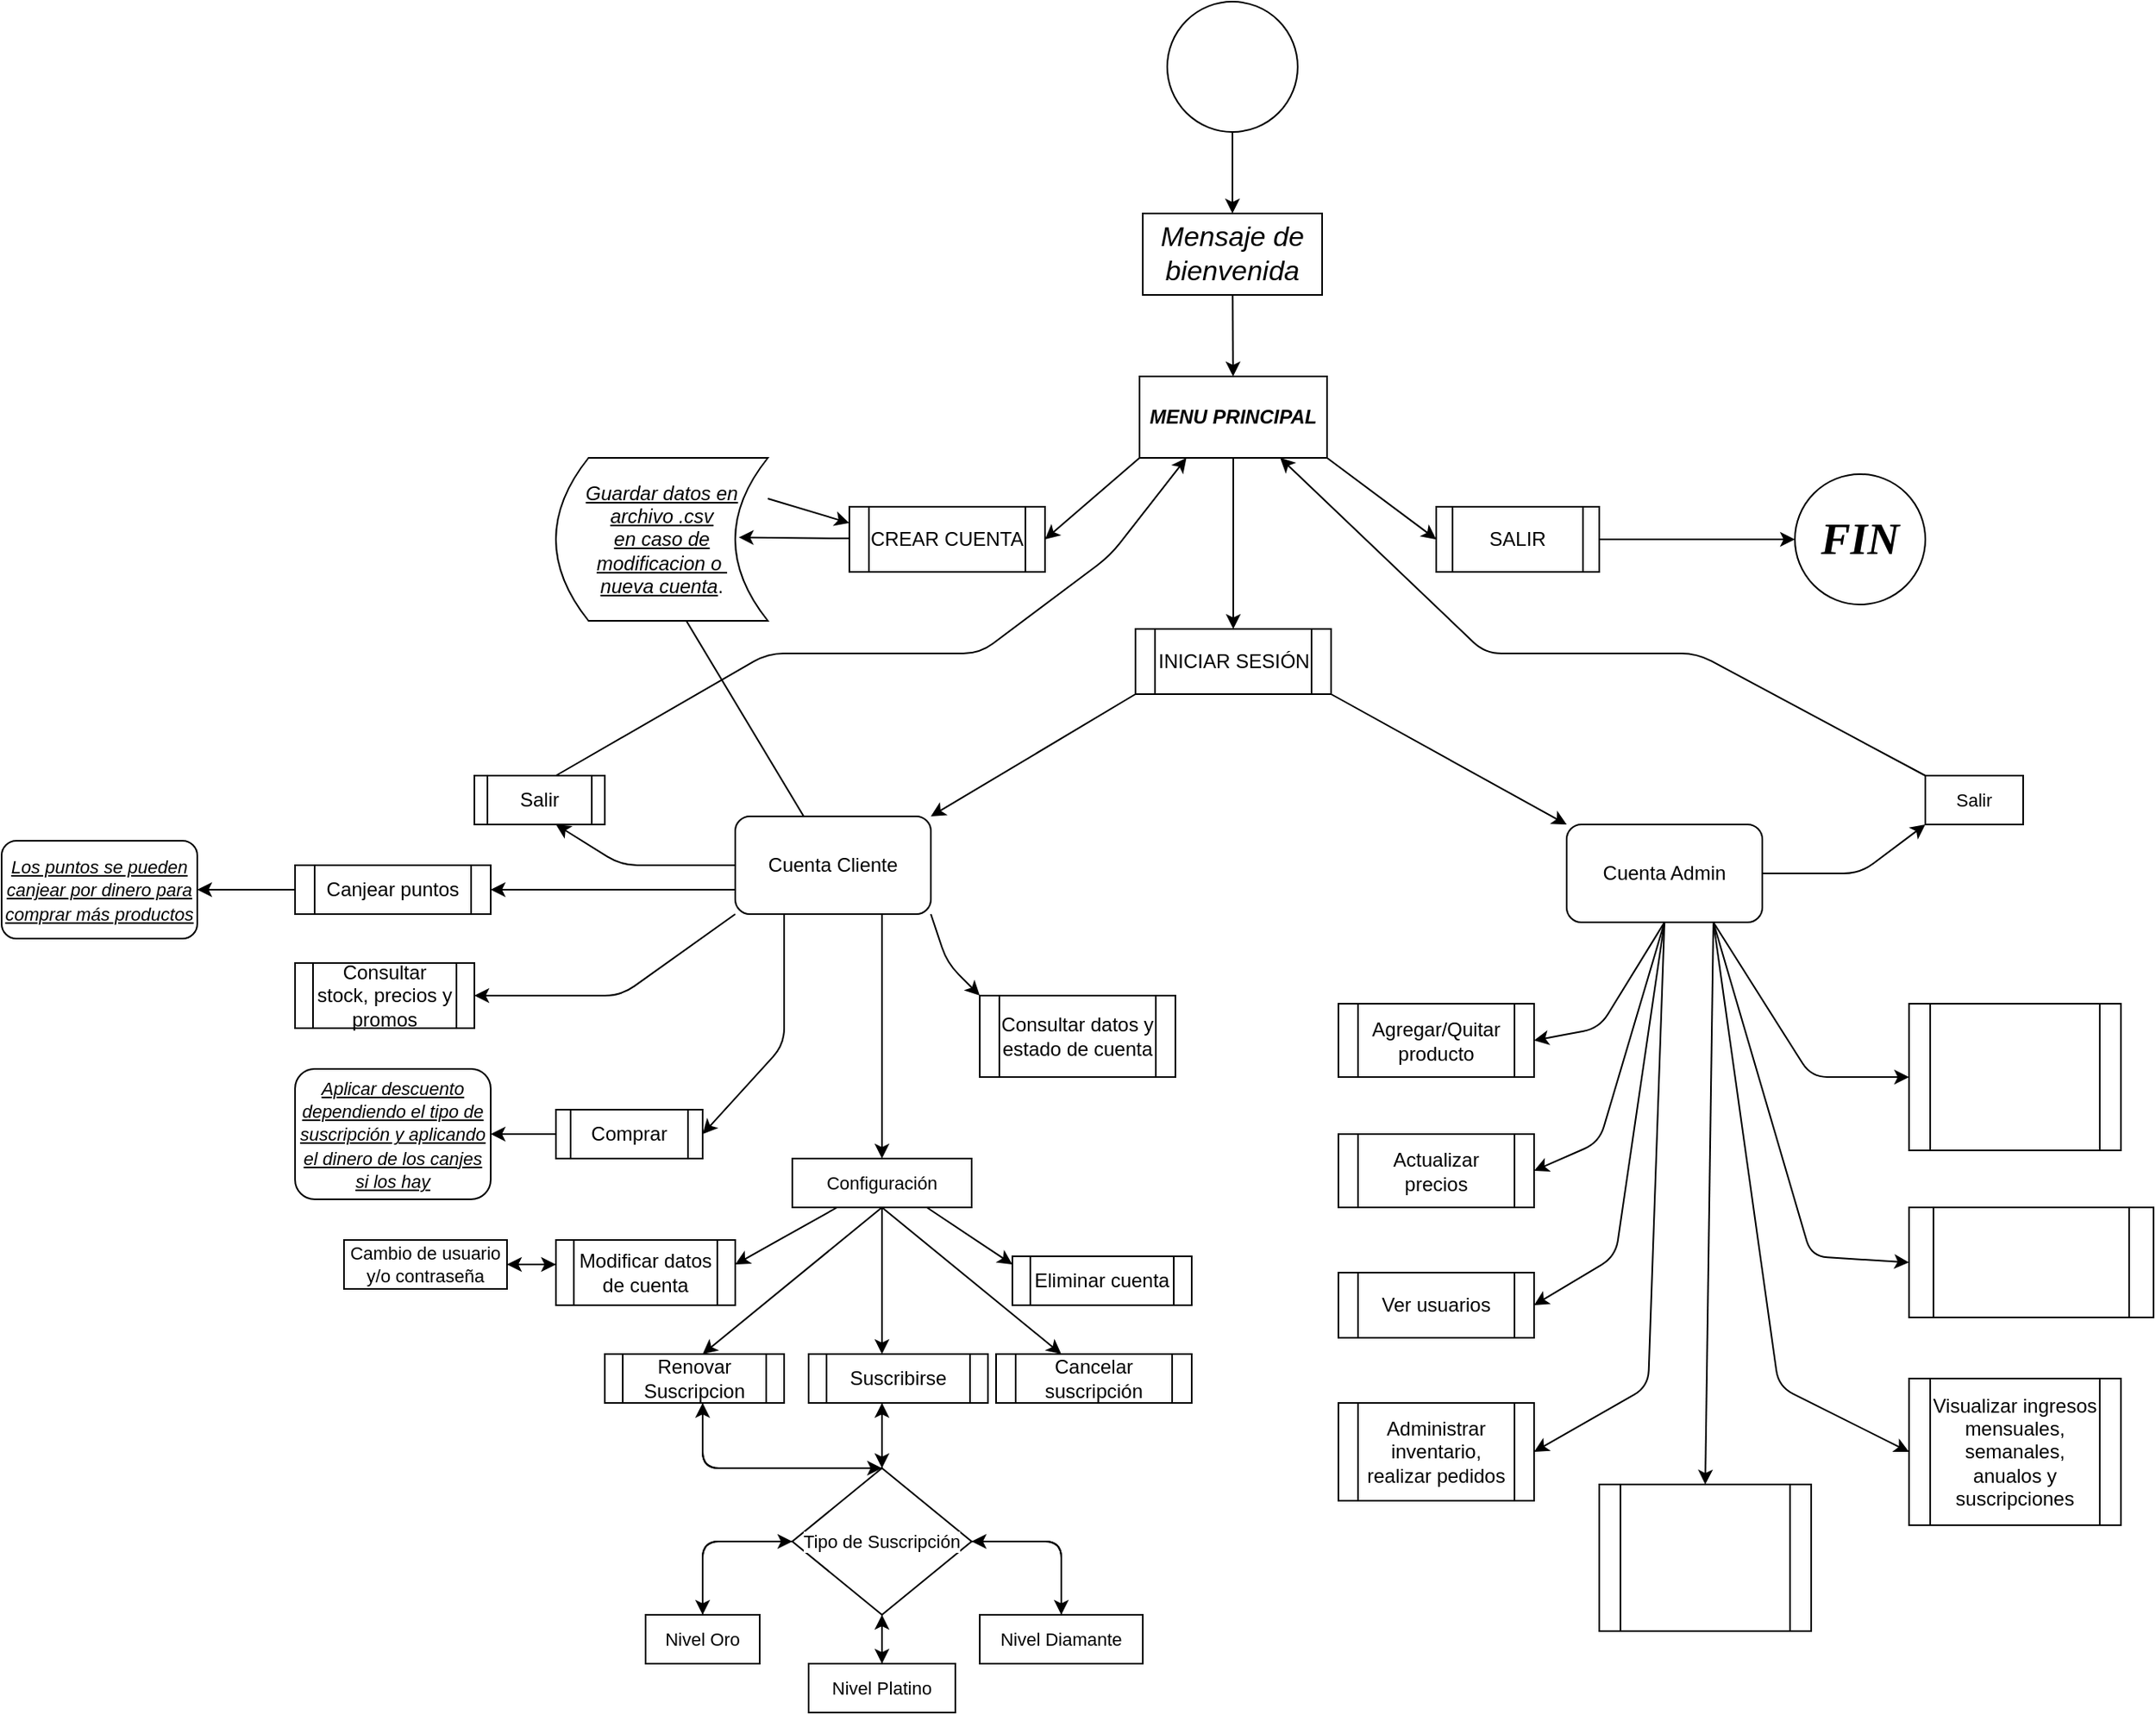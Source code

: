 <mxfile>
    <diagram id="Qs8rWXmbw6myIy3Pqrhe" name="Página-1">
        <mxGraphModel dx="1424" dy="268" grid="1" gridSize="10" guides="1" tooltips="1" connect="1" arrows="1" fold="1" page="1" pageScale="1" pageWidth="850" pageHeight="1100" background="light-dark(#FFFFFF,#FFFFFF)" math="0" shadow="0">
            <root>
                <mxCell id="0"/>
                <mxCell id="1" parent="0"/>
                <mxCell id="110" value="" style="edgeStyle=none;html=1;strokeColor=light-dark(#000000,#000000);" parent="1" source="3" target="109" edge="1">
                    <mxGeometry relative="1" as="geometry"/>
                </mxCell>
                <mxCell id="3" value="&lt;font face=&quot;Times New Roman&quot; style=&quot;font-size: 21px; color: light-dark(rgb(255, 255, 255), rgb(255, 253, 253));&quot;&gt;&lt;b style=&quot;&quot;&gt;&lt;i style=&quot;&quot;&gt;INICIO&lt;/i&gt;&lt;/b&gt;&lt;/font&gt;" style="ellipse;whiteSpace=wrap;html=1;aspect=fixed;" parent="1" vertex="1">
                    <mxGeometry x="385" y="10" width="80" height="80" as="geometry"/>
                </mxCell>
                <mxCell id="115" value="" style="edgeStyle=none;html=1;strokeColor=light-dark(#000000,#000000);" parent="1" source="109" target="114" edge="1">
                    <mxGeometry relative="1" as="geometry"/>
                </mxCell>
                <mxCell id="109" value="&lt;i&gt;&lt;font style=&quot;font-size: 17px;&quot;&gt;Mensaje de bienvenida&lt;/font&gt;&lt;/i&gt;" style="rounded=0;whiteSpace=wrap;html=1;" parent="1" vertex="1">
                    <mxGeometry x="370" y="140" width="110" height="50" as="geometry"/>
                </mxCell>
                <mxCell id="118" value="" style="edgeStyle=none;html=1;strokeColor=light-dark(#000000,#000000);" parent="1" source="111" target="117" edge="1">
                    <mxGeometry relative="1" as="geometry"/>
                </mxCell>
                <mxCell id="111" value="SALIR" style="shape=process;whiteSpace=wrap;html=1;backgroundOutline=1;" parent="1" vertex="1">
                    <mxGeometry x="550" y="320" width="100" height="40" as="geometry"/>
                </mxCell>
                <mxCell id="131" style="edgeStyle=none;html=1;exitX=0;exitY=1;exitDx=0;exitDy=0;entryX=1;entryY=0;entryDx=0;entryDy=0;strokeColor=light-dark(#000000,#000000);" parent="1" source="112" target="14" edge="1">
                    <mxGeometry relative="1" as="geometry"/>
                </mxCell>
                <mxCell id="132" style="edgeStyle=none;html=1;exitX=1;exitY=1;exitDx=0;exitDy=0;entryX=0;entryY=0;entryDx=0;entryDy=0;strokeColor=light-dark(#000000,#000000);" parent="1" source="112" target="15" edge="1">
                    <mxGeometry relative="1" as="geometry"/>
                </mxCell>
                <mxCell id="112" value="INICIAR SESIÓN" style="shape=process;whiteSpace=wrap;html=1;backgroundOutline=1;" parent="1" vertex="1">
                    <mxGeometry x="365.5" y="395" width="120" height="40" as="geometry"/>
                </mxCell>
                <mxCell id="123" value="" style="edgeStyle=none;html=1;strokeColor=light-dark(#000000,#000000);entryX=0.863;entryY=0.488;entryDx=0;entryDy=0;entryPerimeter=0;" parent="1" source="113" target="148" edge="1">
                    <mxGeometry relative="1" as="geometry">
                        <mxPoint x="120" y="340" as="targetPoint"/>
                    </mxGeometry>
                </mxCell>
                <mxCell id="113" value="CREAR CUENTA" style="shape=process;whiteSpace=wrap;html=1;backgroundOutline=1;" parent="1" vertex="1">
                    <mxGeometry x="190" y="320" width="120" height="40" as="geometry"/>
                </mxCell>
                <mxCell id="124" style="edgeStyle=none;html=1;exitX=0;exitY=1;exitDx=0;exitDy=0;entryX=1;entryY=0.5;entryDx=0;entryDy=0;strokeColor=light-dark(#000000,#000000);" parent="1" source="114" target="113" edge="1">
                    <mxGeometry relative="1" as="geometry"/>
                </mxCell>
                <mxCell id="129" style="edgeStyle=none;html=1;exitX=1;exitY=1;exitDx=0;exitDy=0;entryX=0;entryY=0.5;entryDx=0;entryDy=0;strokeColor=light-dark(#000000,#000000);" parent="1" source="114" target="111" edge="1">
                    <mxGeometry relative="1" as="geometry"/>
                </mxCell>
                <mxCell id="130" style="edgeStyle=none;html=1;exitX=0.5;exitY=1;exitDx=0;exitDy=0;entryX=0.5;entryY=0;entryDx=0;entryDy=0;strokeColor=light-dark(#000000,#000000);" parent="1" source="114" target="112" edge="1">
                    <mxGeometry relative="1" as="geometry"/>
                </mxCell>
                <mxCell id="114" value="&lt;b&gt;&lt;i&gt;MENU PRINCIPAL&lt;/i&gt;&lt;/b&gt;" style="rounded=0;whiteSpace=wrap;html=1;" parent="1" vertex="1">
                    <mxGeometry x="368" y="240" width="115" height="50" as="geometry"/>
                </mxCell>
                <mxCell id="117" value="&lt;b&gt;&lt;i&gt;&lt;font face=&quot;Times New Roman&quot; style=&quot;font-size: 27px;&quot;&gt;FIN&lt;/font&gt;&lt;/i&gt;&lt;/b&gt;" style="ellipse;whiteSpace=wrap;html=1;" parent="1" vertex="1">
                    <mxGeometry x="770" y="300" width="80" height="80" as="geometry"/>
                </mxCell>
                <mxCell id="29" style="edgeStyle=none;shape=connector;rounded=1;html=1;exitX=0.75;exitY=1;exitDx=0;exitDy=0;entryX=0.5;entryY=0;entryDx=0;entryDy=0;strokeColor=light-dark(#000000,#000000);align=center;verticalAlign=middle;fontFamily=Helvetica;fontSize=11;fontColor=default;labelBackgroundColor=default;endArrow=classic;" parent="1" source="14" target="28" edge="1">
                    <mxGeometry relative="1" as="geometry"/>
                </mxCell>
                <mxCell id="107" value="" style="edgeStyle=none;html=1;" parent="1" source="14" edge="1">
                    <mxGeometry relative="1" as="geometry">
                        <mxPoint x="84.0" y="380" as="targetPoint"/>
                    </mxGeometry>
                </mxCell>
                <mxCell id="140" style="edgeStyle=none;html=1;exitX=0.25;exitY=1;exitDx=0;exitDy=0;entryX=1;entryY=0.5;entryDx=0;entryDy=0;strokeColor=light-dark(#000000,#000000);" parent="1" source="14" target="157" edge="1">
                    <mxGeometry relative="1" as="geometry">
                        <Array as="points">
                            <mxPoint x="150" y="650"/>
                        </Array>
                        <mxPoint x="95" y="705.0" as="targetPoint"/>
                    </mxGeometry>
                </mxCell>
                <mxCell id="141" style="edgeStyle=none;html=1;exitX=0;exitY=0.5;exitDx=0;exitDy=0;entryX=1;entryY=1;entryDx=0;entryDy=0;strokeColor=light-dark(#000000,#000000);" parent="1" source="14" edge="1">
                    <mxGeometry relative="1" as="geometry">
                        <Array as="points">
                            <mxPoint x="50" y="540"/>
                        </Array>
                        <mxPoint x="10" y="515.0" as="targetPoint"/>
                    </mxGeometry>
                </mxCell>
                <mxCell id="143" style="edgeStyle=none;html=1;exitX=0;exitY=0.75;exitDx=0;exitDy=0;entryX=1;entryY=0.5;entryDx=0;entryDy=0;strokeColor=light-dark(#000000,#000000);" parent="1" source="14" target="159" edge="1">
                    <mxGeometry relative="1" as="geometry">
                        <mxPoint x="-42.5" y="555.0" as="targetPoint"/>
                    </mxGeometry>
                </mxCell>
                <mxCell id="144" style="edgeStyle=none;html=1;exitX=0;exitY=1;exitDx=0;exitDy=0;entryX=1;entryY=0.5;entryDx=0;entryDy=0;strokeColor=light-dark(#000000,#000000);" parent="1" source="14" edge="1">
                    <mxGeometry relative="1" as="geometry">
                        <Array as="points">
                            <mxPoint x="50" y="620"/>
                        </Array>
                        <mxPoint x="-40" y="620.0" as="targetPoint"/>
                    </mxGeometry>
                </mxCell>
                <mxCell id="151" style="edgeStyle=none;html=1;exitX=1;exitY=1;exitDx=0;exitDy=0;entryX=0;entryY=0;entryDx=0;entryDy=0;strokeColor=light-dark(#000000,#000000);" parent="1" source="14" target="149" edge="1">
                    <mxGeometry relative="1" as="geometry">
                        <Array as="points">
                            <mxPoint x="250" y="600"/>
                        </Array>
                    </mxGeometry>
                </mxCell>
                <mxCell id="14" value="Cuenta Cliente" style="rounded=1;whiteSpace=wrap;html=1;container=0;" parent="1" vertex="1">
                    <mxGeometry x="120" y="510" width="120" height="60" as="geometry"/>
                </mxCell>
                <mxCell id="133" value="" style="edgeStyle=none;html=1;strokeColor=light-dark(#000000,#000000);" parent="1" target="87" edge="1">
                    <mxGeometry relative="1" as="geometry">
                        <mxPoint x="25" y="705.0" as="sourcePoint"/>
                    </mxGeometry>
                </mxCell>
                <mxCell id="135" style="edgeStyle=none;html=1;exitX=1;exitY=0;exitDx=0;exitDy=0;entryX=0.25;entryY=1;entryDx=0;entryDy=0;strokeColor=light-dark(#000000,#000000);" parent="1" target="114" edge="1">
                    <mxGeometry relative="1" as="geometry">
                        <Array as="points">
                            <mxPoint x="140" y="410"/>
                            <mxPoint x="270" y="410"/>
                            <mxPoint x="350" y="350"/>
                        </Array>
                        <mxPoint x="10" y="485.0" as="sourcePoint"/>
                    </mxGeometry>
                </mxCell>
                <mxCell id="45" style="edgeStyle=none;shape=connector;rounded=1;html=1;exitX=0;exitY=0.5;exitDx=0;exitDy=0;entryX=1;entryY=0.5;entryDx=0;entryDy=0;strokeColor=light-dark(#000000,#000000);align=center;verticalAlign=middle;fontFamily=Helvetica;fontSize=11;fontColor=default;labelBackgroundColor=default;endArrow=classic;" parent="1" target="85" edge="1">
                    <mxGeometry relative="1" as="geometry">
                        <mxPoint x="-515" y="250" as="targetPoint"/>
                        <mxPoint x="-137.5" y="555.0" as="sourcePoint"/>
                    </mxGeometry>
                </mxCell>
                <mxCell id="85" value="&lt;i style=&quot;font-size: 11px;&quot;&gt;&lt;u&gt;Los puntos se pueden canjear por dinero para comprar más productos&lt;/u&gt;&lt;/i&gt;" style="rounded=1;whiteSpace=wrap;html=1;" parent="1" vertex="1">
                    <mxGeometry x="-330" y="525" width="120" height="60" as="geometry"/>
                </mxCell>
                <mxCell id="87" value="&lt;i style=&quot;font-size: 11px;&quot;&gt;&lt;u&gt;Aplicar descuento dependiendo el tipo de suscripción y aplicando el dinero de los canjes si los hay&lt;/u&gt;&lt;/i&gt;" style="rounded=1;whiteSpace=wrap;html=1;" parent="1" vertex="1">
                    <mxGeometry x="-150" y="665" width="120" height="80" as="geometry"/>
                </mxCell>
                <mxCell id="146" style="edgeStyle=none;html=1;exitX=1;exitY=0.5;exitDx=0;exitDy=0;entryX=0;entryY=1;entryDx=0;entryDy=0;strokeColor=light-dark(#000000,#000000);" parent="1" source="15" target="136" edge="1">
                    <mxGeometry relative="1" as="geometry">
                        <Array as="points">
                            <mxPoint x="810" y="545"/>
                        </Array>
                    </mxGeometry>
                </mxCell>
                <mxCell id="171" style="edgeStyle=none;html=1;exitX=0.5;exitY=1;exitDx=0;exitDy=0;entryX=1;entryY=0.5;entryDx=0;entryDy=0;strokeColor=light-dark(#000000,#000000);" parent="1" source="15" target="165" edge="1">
                    <mxGeometry relative="1" as="geometry">
                        <Array as="points">
                            <mxPoint x="650" y="640"/>
                        </Array>
                    </mxGeometry>
                </mxCell>
                <mxCell id="172" style="edgeStyle=none;html=1;exitX=0.5;exitY=1;exitDx=0;exitDy=0;entryX=1;entryY=0.5;entryDx=0;entryDy=0;strokeColor=light-dark(#000000,#000000);" parent="1" source="15" target="164" edge="1">
                    <mxGeometry relative="1" as="geometry">
                        <Array as="points">
                            <mxPoint x="650" y="710"/>
                        </Array>
                    </mxGeometry>
                </mxCell>
                <mxCell id="173" style="edgeStyle=none;html=1;exitX=0.5;exitY=1;exitDx=0;exitDy=0;entryX=1;entryY=0.5;entryDx=0;entryDy=0;strokeColor=light-dark(#000000,#000000);" parent="1" source="15" target="161" edge="1">
                    <mxGeometry relative="1" as="geometry">
                        <Array as="points">
                            <mxPoint x="660" y="780"/>
                        </Array>
                    </mxGeometry>
                </mxCell>
                <mxCell id="174" style="edgeStyle=none;html=1;exitX=0.5;exitY=1;exitDx=0;exitDy=0;entryX=1;entryY=0.5;entryDx=0;entryDy=0;strokeColor=light-dark(#000000,#000000);" parent="1" source="15" target="163" edge="1">
                    <mxGeometry relative="1" as="geometry">
                        <Array as="points">
                            <mxPoint x="680" y="860"/>
                        </Array>
                    </mxGeometry>
                </mxCell>
                <mxCell id="176" style="edgeStyle=none;html=1;exitX=0.75;exitY=1;exitDx=0;exitDy=0;entryX=0;entryY=0.5;entryDx=0;entryDy=0;strokeColor=light-dark(#000000,#000000);" parent="1" source="15" target="166" edge="1">
                    <mxGeometry relative="1" as="geometry">
                        <Array as="points">
                            <mxPoint x="780" y="670"/>
                        </Array>
                    </mxGeometry>
                </mxCell>
                <mxCell id="177" style="edgeStyle=none;html=1;exitX=0.75;exitY=1;exitDx=0;exitDy=0;entryX=0;entryY=0.5;entryDx=0;entryDy=0;strokeColor=light-dark(#000000,#000000);" parent="1" source="15" target="167" edge="1">
                    <mxGeometry relative="1" as="geometry">
                        <Array as="points">
                            <mxPoint x="780" y="780"/>
                        </Array>
                    </mxGeometry>
                </mxCell>
                <mxCell id="178" style="edgeStyle=none;html=1;exitX=0.75;exitY=1;exitDx=0;exitDy=0;entryX=0;entryY=0.5;entryDx=0;entryDy=0;strokeColor=light-dark(#000000,#000000);" parent="1" source="15" target="162" edge="1">
                    <mxGeometry relative="1" as="geometry">
                        <Array as="points">
                            <mxPoint x="760" y="860"/>
                        </Array>
                    </mxGeometry>
                </mxCell>
                <mxCell id="179" style="edgeStyle=none;html=1;exitX=0.75;exitY=1;exitDx=0;exitDy=0;entryX=0.5;entryY=0;entryDx=0;entryDy=0;strokeColor=light-dark(#000000,#000000);" parent="1" source="15" target="168" edge="1">
                    <mxGeometry relative="1" as="geometry"/>
                </mxCell>
                <mxCell id="15" value="Cuenta Admin" style="rounded=1;whiteSpace=wrap;html=1;" parent="1" vertex="1">
                    <mxGeometry x="630" y="515" width="120" height="60" as="geometry"/>
                </mxCell>
                <mxCell id="76" style="edgeStyle=none;shape=connector;rounded=1;html=1;exitX=1;exitY=0.5;exitDx=0;exitDy=0;entryX=0;entryY=0.5;entryDx=0;entryDy=0;strokeColor=light-dark(#000000,#000000);align=center;verticalAlign=middle;fontFamily=Helvetica;fontSize=11;fontColor=default;labelBackgroundColor=default;endArrow=classic;" parent="1" source="46" edge="1">
                    <mxGeometry relative="1" as="geometry">
                        <mxPoint x="10" y="785.0" as="targetPoint"/>
                    </mxGeometry>
                </mxCell>
                <mxCell id="46" value="Cambio de usuario y/o contraseña" style="rounded=0;whiteSpace=wrap;html=1;fontFamily=Helvetica;fontSize=11;fontColor=default;labelBackgroundColor=default;" parent="1" vertex="1">
                    <mxGeometry x="-120" y="770" width="100" height="30" as="geometry"/>
                </mxCell>
                <mxCell id="47" style="edgeStyle=none;shape=connector;rounded=1;html=1;exitX=0;exitY=0.5;exitDx=0;exitDy=0;entryX=1;entryY=0.5;entryDx=0;entryDy=0;strokeColor=light-dark(#000000,#000000);align=center;verticalAlign=middle;fontFamily=Helvetica;fontSize=11;fontColor=default;labelBackgroundColor=default;endArrow=classic;" parent="1" target="46" edge="1">
                    <mxGeometry relative="1" as="geometry">
                        <mxPoint x="10" y="785.0" as="sourcePoint"/>
                    </mxGeometry>
                </mxCell>
                <mxCell id="137" style="edgeStyle=none;html=1;exitX=0;exitY=0;exitDx=0;exitDy=0;entryX=0.75;entryY=1;entryDx=0;entryDy=0;strokeColor=light-dark(#000000,#000000);" parent="1" source="136" target="114" edge="1">
                    <mxGeometry relative="1" as="geometry">
                        <Array as="points">
                            <mxPoint x="710" y="410"/>
                            <mxPoint x="580" y="410"/>
                        </Array>
                    </mxGeometry>
                </mxCell>
                <mxCell id="136" value="Salir" style="whiteSpace=wrap;html=1;fontFamily=Helvetica;fontSize=11;fontColor=default;labelBackgroundColor=default;container=0;" parent="1" vertex="1">
                    <mxGeometry x="850" y="485" width="60" height="30" as="geometry"/>
                </mxCell>
                <mxCell id="180" style="edgeStyle=none;html=1;exitX=1;exitY=0.25;exitDx=0;exitDy=0;entryX=0;entryY=0.25;entryDx=0;entryDy=0;strokeColor=light-dark(#000000,#000000);" edge="1" parent="1" source="148" target="113">
                    <mxGeometry relative="1" as="geometry"/>
                </mxCell>
                <mxCell id="148" value="&lt;i&gt;&lt;u&gt;Guardar datos en archivo .csv&lt;/u&gt;&lt;/i&gt;&lt;div&gt;&lt;i&gt;&lt;u&gt;en caso de modificacion o&amp;nbsp;&lt;/u&gt;&lt;/i&gt;&lt;/div&gt;&lt;div&gt;&lt;i&gt;&lt;u&gt;nueva cuenta&lt;/u&gt;&lt;/i&gt;.&lt;/div&gt;" style="shape=dataStorage;whiteSpace=wrap;html=1;fixedSize=1;" parent="1" vertex="1">
                    <mxGeometry x="10" y="290" width="130" height="100" as="geometry"/>
                </mxCell>
                <mxCell id="149" value="Consultar datos y estado de cuenta" style="shape=process;whiteSpace=wrap;html=1;backgroundOutline=1;" parent="1" vertex="1">
                    <mxGeometry x="270" y="620" width="120" height="50" as="geometry"/>
                </mxCell>
                <mxCell id="152" value="Modificar datos de cuenta" style="shape=process;whiteSpace=wrap;html=1;backgroundOutline=1;" parent="1" vertex="1">
                    <mxGeometry x="10" y="770" width="110" height="40" as="geometry"/>
                </mxCell>
                <mxCell id="59" value="" style="edgeStyle=none;shape=connector;rounded=1;html=1;strokeColor=light-dark(#000000,#000000);align=center;verticalAlign=middle;fontFamily=Helvetica;fontSize=11;fontColor=default;labelBackgroundColor=default;endArrow=classic;" parent="1" target="58" edge="1">
                    <mxGeometry relative="1" as="geometry">
                        <mxPoint x="210" y="870.0" as="sourcePoint"/>
                    </mxGeometry>
                </mxCell>
                <mxCell id="66" style="edgeStyle=none;shape=connector;rounded=1;html=1;exitX=0.5;exitY=1;exitDx=0;exitDy=0;entryX=0.5;entryY=0;entryDx=0;entryDy=0;strokeColor=light-dark(#000000,#000000);align=center;verticalAlign=middle;fontFamily=Helvetica;fontSize=11;fontColor=default;labelBackgroundColor=default;endArrow=classic;" parent="1" target="58" edge="1">
                    <mxGeometry relative="1" as="geometry">
                        <Array as="points">
                            <mxPoint x="100" y="910"/>
                        </Array>
                        <mxPoint x="100" y="870.0" as="sourcePoint"/>
                    </mxGeometry>
                </mxCell>
                <mxCell id="31" style="edgeStyle=none;shape=connector;rounded=1;html=1;exitX=0.5;exitY=1;exitDx=0;exitDy=0;entryX=0.5;entryY=0;entryDx=0;entryDy=0;strokeColor=light-dark(#000000,#000000);align=center;verticalAlign=middle;fontFamily=Helvetica;fontSize=11;fontColor=default;labelBackgroundColor=default;endArrow=classic;" parent="1" source="28" edge="1">
                    <mxGeometry relative="1" as="geometry">
                        <mxPoint x="100" y="840.0" as="targetPoint"/>
                    </mxGeometry>
                </mxCell>
                <mxCell id="51" style="edgeStyle=none;shape=connector;rounded=1;html=1;exitX=0.5;exitY=1;exitDx=0;exitDy=0;entryX=0.5;entryY=0;entryDx=0;entryDy=0;strokeColor=light-dark(#000000,#000000);align=center;verticalAlign=middle;fontFamily=Helvetica;fontSize=11;fontColor=default;labelBackgroundColor=default;endArrow=classic;" parent="1" source="28" edge="1">
                    <mxGeometry relative="1" as="geometry">
                        <mxPoint x="210" y="840.0" as="targetPoint"/>
                    </mxGeometry>
                </mxCell>
                <mxCell id="52" style="edgeStyle=none;shape=connector;rounded=1;html=1;exitX=0.5;exitY=1;exitDx=0;exitDy=0;entryX=0.5;entryY=0;entryDx=0;entryDy=0;strokeColor=light-dark(#000000,#000000);align=center;verticalAlign=middle;fontFamily=Helvetica;fontSize=11;fontColor=default;labelBackgroundColor=default;endArrow=classic;" parent="1" source="28" edge="1">
                    <mxGeometry relative="1" as="geometry">
                        <mxPoint x="320" y="840.0" as="targetPoint"/>
                    </mxGeometry>
                </mxCell>
                <mxCell id="53" style="edgeStyle=none;shape=connector;rounded=1;html=1;exitX=0.75;exitY=1;exitDx=0;exitDy=0;entryX=0;entryY=0.5;entryDx=0;entryDy=0;strokeColor=light-dark(#000000,#000000);align=center;verticalAlign=middle;fontFamily=Helvetica;fontSize=11;fontColor=default;labelBackgroundColor=default;endArrow=classic;" parent="1" source="28" edge="1">
                    <mxGeometry relative="1" as="geometry">
                        <mxPoint x="290" y="785.0" as="targetPoint"/>
                    </mxGeometry>
                </mxCell>
                <mxCell id="28" value="Configuración" style="rounded=0;whiteSpace=wrap;html=1;fontFamily=Helvetica;fontSize=11;fontColor=default;labelBackgroundColor=default;container=0;" parent="1" vertex="1">
                    <mxGeometry x="155" y="720" width="110" height="30" as="geometry"/>
                </mxCell>
                <mxCell id="30" style="edgeStyle=none;shape=connector;rounded=1;html=1;entryX=1;entryY=0.5;entryDx=0;entryDy=0;strokeColor=light-dark(#000000,#000000);align=center;verticalAlign=middle;fontFamily=Helvetica;fontSize=11;fontColor=default;labelBackgroundColor=default;endArrow=classic;exitX=0.25;exitY=1;exitDx=0;exitDy=0;" parent="1" source="28" edge="1">
                    <mxGeometry relative="1" as="geometry">
                        <mxPoint x="210" y="785" as="sourcePoint"/>
                        <mxPoint x="120" y="785.0" as="targetPoint"/>
                    </mxGeometry>
                </mxCell>
                <mxCell id="63" style="edgeStyle=none;shape=connector;rounded=1;html=1;exitX=0;exitY=0.5;exitDx=0;exitDy=0;entryX=0.5;entryY=0;entryDx=0;entryDy=0;strokeColor=light-dark(#000000,#000000);align=center;verticalAlign=middle;fontFamily=Helvetica;fontSize=11;fontColor=default;labelBackgroundColor=default;endArrow=classic;" parent="1" source="58" target="61" edge="1">
                    <mxGeometry relative="1" as="geometry">
                        <Array as="points">
                            <mxPoint x="100" y="955"/>
                        </Array>
                    </mxGeometry>
                </mxCell>
                <mxCell id="64" style="edgeStyle=none;shape=connector;rounded=1;html=1;exitX=1;exitY=0.5;exitDx=0;exitDy=0;entryX=0.5;entryY=0;entryDx=0;entryDy=0;strokeColor=light-dark(#000000,#000000);align=center;verticalAlign=middle;fontFamily=Helvetica;fontSize=11;fontColor=default;labelBackgroundColor=default;endArrow=classic;" parent="1" source="58" target="62" edge="1">
                    <mxGeometry relative="1" as="geometry">
                        <Array as="points">
                            <mxPoint x="320" y="955"/>
                        </Array>
                    </mxGeometry>
                </mxCell>
                <mxCell id="65" style="edgeStyle=none;shape=connector;rounded=1;html=1;exitX=0.5;exitY=1;exitDx=0;exitDy=0;entryX=0.5;entryY=0;entryDx=0;entryDy=0;strokeColor=light-dark(#000000,#000000);align=center;verticalAlign=middle;fontFamily=Helvetica;fontSize=11;fontColor=default;labelBackgroundColor=default;endArrow=classic;" parent="1" source="58" target="60" edge="1">
                    <mxGeometry relative="1" as="geometry"/>
                </mxCell>
                <mxCell id="72" style="edgeStyle=none;shape=connector;rounded=1;html=1;exitX=0.5;exitY=0;exitDx=0;exitDy=0;entryX=0.5;entryY=1;entryDx=0;entryDy=0;strokeColor=light-dark(#000000,#000000);align=center;verticalAlign=middle;fontFamily=Helvetica;fontSize=11;fontColor=default;labelBackgroundColor=default;endArrow=classic;" parent="1" source="58" edge="1">
                    <mxGeometry relative="1" as="geometry">
                        <mxPoint x="210" y="870.0" as="targetPoint"/>
                    </mxGeometry>
                </mxCell>
                <mxCell id="73" style="edgeStyle=none;shape=connector;rounded=1;html=1;exitX=0.5;exitY=0;exitDx=0;exitDy=0;strokeColor=light-dark(#000000,#000000);align=center;verticalAlign=middle;fontFamily=Helvetica;fontSize=11;fontColor=default;labelBackgroundColor=default;endArrow=classic;" parent="1" source="58" edge="1">
                    <mxGeometry relative="1" as="geometry">
                        <mxPoint x="100" y="870" as="targetPoint"/>
                        <Array as="points">
                            <mxPoint x="100" y="910"/>
                        </Array>
                    </mxGeometry>
                </mxCell>
                <mxCell id="58" value="Tipo de Suscripción" style="rhombus;whiteSpace=wrap;html=1;fontSize=11;labelBackgroundColor=default;" parent="1" vertex="1">
                    <mxGeometry x="155" y="910" width="110" height="90" as="geometry"/>
                </mxCell>
                <mxCell id="69" style="edgeStyle=none;shape=connector;rounded=1;html=1;exitX=0.5;exitY=0;exitDx=0;exitDy=0;entryX=0.5;entryY=1;entryDx=0;entryDy=0;strokeColor=light-dark(#000000,#000000);align=center;verticalAlign=middle;fontFamily=Helvetica;fontSize=11;fontColor=default;labelBackgroundColor=default;endArrow=classic;" parent="1" source="60" target="58" edge="1">
                    <mxGeometry relative="1" as="geometry"/>
                </mxCell>
                <mxCell id="60" value="Nivel Platino" style="rounded=0;whiteSpace=wrap;html=1;fontFamily=Helvetica;fontSize=11;fontColor=default;labelBackgroundColor=default;" parent="1" vertex="1">
                    <mxGeometry x="165" y="1030" width="90" height="30" as="geometry"/>
                </mxCell>
                <mxCell id="71" style="edgeStyle=none;shape=connector;rounded=1;html=1;exitX=0.5;exitY=0;exitDx=0;exitDy=0;entryX=0;entryY=0.5;entryDx=0;entryDy=0;strokeColor=light-dark(#000000,#000000);align=center;verticalAlign=middle;fontFamily=Helvetica;fontSize=11;fontColor=default;labelBackgroundColor=default;endArrow=classic;" parent="1" source="61" target="58" edge="1">
                    <mxGeometry relative="1" as="geometry">
                        <Array as="points">
                            <mxPoint x="100" y="955"/>
                        </Array>
                    </mxGeometry>
                </mxCell>
                <mxCell id="61" value="Nivel Oro" style="rounded=0;whiteSpace=wrap;html=1;fontFamily=Helvetica;fontSize=11;fontColor=default;labelBackgroundColor=default;" parent="1" vertex="1">
                    <mxGeometry x="65" y="1000" width="70" height="30" as="geometry"/>
                </mxCell>
                <mxCell id="70" style="edgeStyle=none;shape=connector;rounded=1;html=1;exitX=0.5;exitY=0;exitDx=0;exitDy=0;entryX=1;entryY=0.5;entryDx=0;entryDy=0;strokeColor=light-dark(#000000,#000000);align=center;verticalAlign=middle;fontFamily=Helvetica;fontSize=11;fontColor=default;labelBackgroundColor=default;endArrow=classic;" parent="1" source="62" target="58" edge="1">
                    <mxGeometry relative="1" as="geometry">
                        <Array as="points">
                            <mxPoint x="320" y="955"/>
                        </Array>
                    </mxGeometry>
                </mxCell>
                <mxCell id="62" value="Nivel Diamante" style="rounded=0;whiteSpace=wrap;html=1;fontFamily=Helvetica;fontSize=11;fontColor=default;labelBackgroundColor=default;" parent="1" vertex="1">
                    <mxGeometry x="270" y="1000" width="100" height="30" as="geometry"/>
                </mxCell>
                <mxCell id="153" value="Eliminar cuenta" style="shape=process;whiteSpace=wrap;html=1;backgroundOutline=1;" parent="1" vertex="1">
                    <mxGeometry x="290" y="780" width="110" height="30" as="geometry"/>
                </mxCell>
                <mxCell id="154" value="Cancelar suscripción" style="shape=process;whiteSpace=wrap;html=1;backgroundOutline=1;" parent="1" vertex="1">
                    <mxGeometry x="280" y="840" width="120" height="30" as="geometry"/>
                </mxCell>
                <mxCell id="155" value="Suscribirse" style="shape=process;whiteSpace=wrap;html=1;backgroundOutline=1;" parent="1" vertex="1">
                    <mxGeometry x="165" y="840" width="110" height="30" as="geometry"/>
                </mxCell>
                <mxCell id="156" value="Renovar Suscripcion" style="shape=process;whiteSpace=wrap;html=1;backgroundOutline=1;" parent="1" vertex="1">
                    <mxGeometry x="40" y="840" width="110" height="30" as="geometry"/>
                </mxCell>
                <mxCell id="157" value="Comprar" style="shape=process;whiteSpace=wrap;html=1;backgroundOutline=1;" parent="1" vertex="1">
                    <mxGeometry x="10" y="690" width="90" height="30" as="geometry"/>
                </mxCell>
                <mxCell id="158" value="Consultar stock, precios y promos" style="shape=process;whiteSpace=wrap;html=1;backgroundOutline=1;" parent="1" vertex="1">
                    <mxGeometry x="-150" y="600" width="110" height="40" as="geometry"/>
                </mxCell>
                <mxCell id="159" value="Canjear puntos" style="shape=process;whiteSpace=wrap;html=1;backgroundOutline=1;" parent="1" vertex="1">
                    <mxGeometry x="-150" y="540" width="120" height="30" as="geometry"/>
                </mxCell>
                <mxCell id="160" value="Salir" style="shape=process;whiteSpace=wrap;html=1;backgroundOutline=1;" parent="1" vertex="1">
                    <mxGeometry x="-40" y="485" width="80" height="30" as="geometry"/>
                </mxCell>
                <mxCell id="161" value="Ver usuarios" style="shape=process;whiteSpace=wrap;html=1;backgroundOutline=1;" parent="1" vertex="1">
                    <mxGeometry x="490" y="790" width="120" height="40" as="geometry"/>
                </mxCell>
                <mxCell id="162" value="Visualizar ingresos mensuales, semanales, anualos y suscripciones" style="shape=process;whiteSpace=wrap;html=1;backgroundOutline=1;" parent="1" vertex="1">
                    <mxGeometry x="840" y="855" width="130" height="90" as="geometry"/>
                </mxCell>
                <mxCell id="163" value="Administrar inventario, realizar pedidos" style="shape=process;whiteSpace=wrap;html=1;backgroundOutline=1;" parent="1" vertex="1">
                    <mxGeometry x="490" y="870" width="120" height="60" as="geometry"/>
                </mxCell>
                <mxCell id="164" value="Actualizar precios" style="shape=process;whiteSpace=wrap;html=1;backgroundOutline=1;" parent="1" vertex="1">
                    <mxGeometry x="490" y="705" width="120" height="45" as="geometry"/>
                </mxCell>
                <mxCell id="165" value="Agregar/Quitar&lt;div&gt;producto&lt;/div&gt;" style="shape=process;whiteSpace=wrap;html=1;backgroundOutline=1;" parent="1" vertex="1">
                    <mxGeometry x="490" y="625" width="120" height="45" as="geometry"/>
                </mxCell>
                <mxCell id="166" value="&lt;span&gt;&lt;font style=&quot;color: light-dark(rgb(255, 255, 255), rgb(255, 255, 255));&quot;&gt;Realizar descuento en productos, seleccionar pocentaje de descuento&lt;/font&gt;&lt;/span&gt;" style="shape=process;whiteSpace=wrap;html=1;backgroundOutline=1;" parent="1" vertex="1">
                    <mxGeometry x="840" y="625" width="130" height="90" as="geometry"/>
                </mxCell>
                <mxCell id="167" value="&lt;span&gt;&lt;font style=&quot;color: light-dark(rgb(255, 255, 255), rgb(255, 255, 255));&quot;&gt;Regalar puntos a usuarios con mas consumisiones por nivel&lt;/font&gt;&lt;/span&gt;" style="shape=process;whiteSpace=wrap;html=1;backgroundOutline=1;" parent="1" vertex="1">
                    <mxGeometry x="840" y="750" width="150" height="67.5" as="geometry"/>
                </mxCell>
                <mxCell id="168" value="&lt;font style=&quot;color: light-dark(rgb(255, 255, 255), rgb(255, 255, 255));&quot;&gt;Ver cantidad de usuarios en suscripción y cuales, consultar gastos de cada nivel&lt;/font&gt;" style="shape=process;whiteSpace=wrap;html=1;backgroundOutline=1;" parent="1" vertex="1">
                    <mxGeometry x="650" y="920" width="130" height="90" as="geometry"/>
                </mxCell>
            </root>
        </mxGraphModel>
    </diagram>
</mxfile>